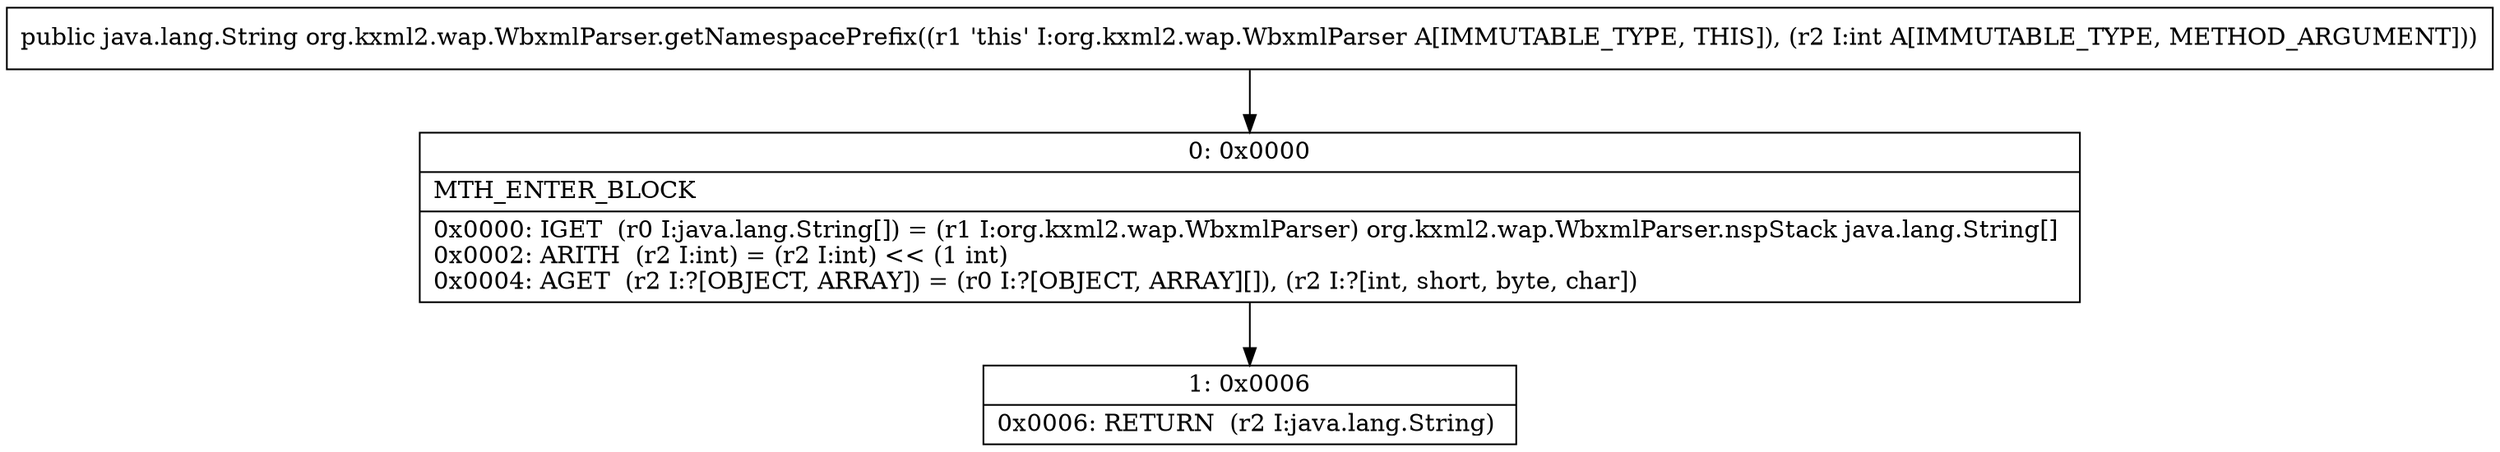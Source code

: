 digraph "CFG fororg.kxml2.wap.WbxmlParser.getNamespacePrefix(I)Ljava\/lang\/String;" {
Node_0 [shape=record,label="{0\:\ 0x0000|MTH_ENTER_BLOCK\l|0x0000: IGET  (r0 I:java.lang.String[]) = (r1 I:org.kxml2.wap.WbxmlParser) org.kxml2.wap.WbxmlParser.nspStack java.lang.String[] \l0x0002: ARITH  (r2 I:int) = (r2 I:int) \<\< (1 int) \l0x0004: AGET  (r2 I:?[OBJECT, ARRAY]) = (r0 I:?[OBJECT, ARRAY][]), (r2 I:?[int, short, byte, char]) \l}"];
Node_1 [shape=record,label="{1\:\ 0x0006|0x0006: RETURN  (r2 I:java.lang.String) \l}"];
MethodNode[shape=record,label="{public java.lang.String org.kxml2.wap.WbxmlParser.getNamespacePrefix((r1 'this' I:org.kxml2.wap.WbxmlParser A[IMMUTABLE_TYPE, THIS]), (r2 I:int A[IMMUTABLE_TYPE, METHOD_ARGUMENT])) }"];
MethodNode -> Node_0;
Node_0 -> Node_1;
}

